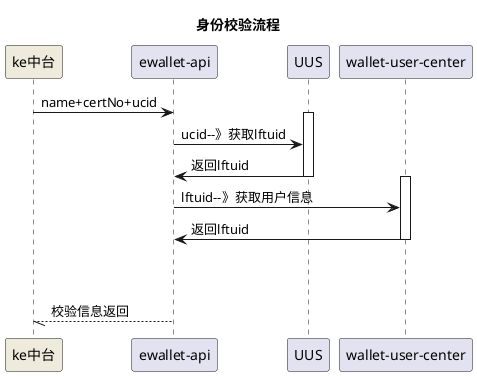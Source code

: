 @startuml
title 身份校验流程
participant ke中台 #EEEBDC
participant "ewallet-api"
participant "UUS"
participant "wallet-user-center"


ke中台 -> "ewallet-api": name+certNo+ucid
activate "UUS"
"ewallet-api" -> "UUS": ucid--》获取lftuid
"ewallet-api" <- "UUS":返回lftuid
deactivate "UUS"

activate "wallet-user-center"

"ewallet-api" -> "wallet-user-center":lftuid--》获取用户信息
"ewallet-api" <- "wallet-user-center":返回lftuid

deactivate "wallet-user-center"

||50||


ke中台 \\-- "ewallet-api": 校验信息返回


@enduml